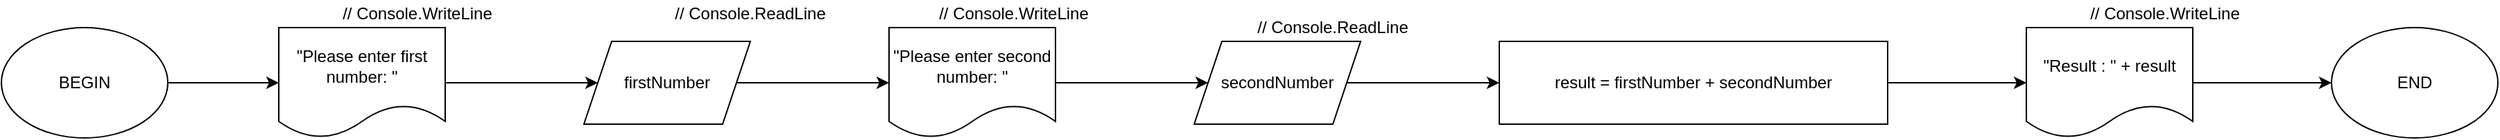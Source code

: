 <mxfile version="22.1.17" type="device" pages="4">
  <diagram name="Sum Of Two Numbers" id="CQ1czSJvmHgrVi8OcBaz">
    <mxGraphModel dx="1016" dy="696" grid="1" gridSize="10" guides="1" tooltips="1" connect="1" arrows="1" fold="1" page="1" pageScale="1" pageWidth="850" pageHeight="1100" math="0" shadow="0">
      <root>
        <mxCell id="0" />
        <mxCell id="1" parent="0" />
        <mxCell id="62KmI2AajL6KcDnT_YeH-10" style="edgeStyle=orthogonalEdgeStyle;rounded=0;orthogonalLoop=1;jettySize=auto;html=1;exitX=1;exitY=0.5;exitDx=0;exitDy=0;entryX=0;entryY=0.5;entryDx=0;entryDy=0;" edge="1" parent="1" source="62KmI2AajL6KcDnT_YeH-1" target="62KmI2AajL6KcDnT_YeH-3">
          <mxGeometry relative="1" as="geometry" />
        </mxCell>
        <mxCell id="62KmI2AajL6KcDnT_YeH-1" value="BEGIN" style="ellipse;whiteSpace=wrap;html=1;" vertex="1" parent="1">
          <mxGeometry x="80" y="60" width="120" height="80" as="geometry" />
        </mxCell>
        <mxCell id="62KmI2AajL6KcDnT_YeH-11" style="edgeStyle=orthogonalEdgeStyle;rounded=0;orthogonalLoop=1;jettySize=auto;html=1;exitX=1;exitY=0.5;exitDx=0;exitDy=0;entryX=0;entryY=0.5;entryDx=0;entryDy=0;" edge="1" parent="1" source="62KmI2AajL6KcDnT_YeH-3" target="62KmI2AajL6KcDnT_YeH-4">
          <mxGeometry relative="1" as="geometry" />
        </mxCell>
        <mxCell id="62KmI2AajL6KcDnT_YeH-3" value="&quot;Please enter first number: &quot;" style="shape=document;whiteSpace=wrap;html=1;boundedLbl=1;" vertex="1" parent="1">
          <mxGeometry x="280" y="60" width="120" height="80" as="geometry" />
        </mxCell>
        <mxCell id="62KmI2AajL6KcDnT_YeH-12" style="edgeStyle=orthogonalEdgeStyle;rounded=0;orthogonalLoop=1;jettySize=auto;html=1;exitX=1;exitY=0.5;exitDx=0;exitDy=0;entryX=0;entryY=0.5;entryDx=0;entryDy=0;" edge="1" parent="1" source="62KmI2AajL6KcDnT_YeH-4" target="62KmI2AajL6KcDnT_YeH-5">
          <mxGeometry relative="1" as="geometry" />
        </mxCell>
        <mxCell id="62KmI2AajL6KcDnT_YeH-4" value="firstNumber" style="shape=parallelogram;perimeter=parallelogramPerimeter;whiteSpace=wrap;html=1;fixedSize=1;" vertex="1" parent="1">
          <mxGeometry x="500" y="70" width="120" height="60" as="geometry" />
        </mxCell>
        <mxCell id="62KmI2AajL6KcDnT_YeH-13" style="edgeStyle=orthogonalEdgeStyle;rounded=0;orthogonalLoop=1;jettySize=auto;html=1;exitX=1;exitY=0.5;exitDx=0;exitDy=0;entryX=0;entryY=0.5;entryDx=0;entryDy=0;" edge="1" parent="1" source="62KmI2AajL6KcDnT_YeH-5" target="62KmI2AajL6KcDnT_YeH-6">
          <mxGeometry relative="1" as="geometry" />
        </mxCell>
        <mxCell id="62KmI2AajL6KcDnT_YeH-5" value="&quot;Please enter second number: &quot;" style="shape=document;whiteSpace=wrap;html=1;boundedLbl=1;" vertex="1" parent="1">
          <mxGeometry x="720" y="60" width="120" height="80" as="geometry" />
        </mxCell>
        <mxCell id="62KmI2AajL6KcDnT_YeH-14" style="edgeStyle=orthogonalEdgeStyle;rounded=0;orthogonalLoop=1;jettySize=auto;html=1;exitX=1;exitY=0.5;exitDx=0;exitDy=0;entryX=0;entryY=0.5;entryDx=0;entryDy=0;" edge="1" parent="1" source="62KmI2AajL6KcDnT_YeH-6" target="62KmI2AajL6KcDnT_YeH-7">
          <mxGeometry relative="1" as="geometry" />
        </mxCell>
        <mxCell id="62KmI2AajL6KcDnT_YeH-6" value="secondNumber" style="shape=parallelogram;perimeter=parallelogramPerimeter;whiteSpace=wrap;html=1;fixedSize=1;" vertex="1" parent="1">
          <mxGeometry x="940" y="70" width="120" height="60" as="geometry" />
        </mxCell>
        <mxCell id="62KmI2AajL6KcDnT_YeH-15" style="edgeStyle=orthogonalEdgeStyle;rounded=0;orthogonalLoop=1;jettySize=auto;html=1;exitX=1;exitY=0.5;exitDx=0;exitDy=0;entryX=0;entryY=0.5;entryDx=0;entryDy=0;" edge="1" parent="1" source="62KmI2AajL6KcDnT_YeH-7" target="62KmI2AajL6KcDnT_YeH-8">
          <mxGeometry relative="1" as="geometry" />
        </mxCell>
        <mxCell id="62KmI2AajL6KcDnT_YeH-7" value="result = firstNumber + secondNumber" style="rounded=0;whiteSpace=wrap;html=1;" vertex="1" parent="1">
          <mxGeometry x="1160" y="70" width="280" height="60" as="geometry" />
        </mxCell>
        <mxCell id="62KmI2AajL6KcDnT_YeH-16" style="edgeStyle=orthogonalEdgeStyle;rounded=0;orthogonalLoop=1;jettySize=auto;html=1;exitX=1;exitY=0.5;exitDx=0;exitDy=0;entryX=0;entryY=0.5;entryDx=0;entryDy=0;" edge="1" parent="1" source="62KmI2AajL6KcDnT_YeH-8" target="62KmI2AajL6KcDnT_YeH-9">
          <mxGeometry relative="1" as="geometry" />
        </mxCell>
        <mxCell id="62KmI2AajL6KcDnT_YeH-8" value="&quot;Result : &quot; + result" style="shape=document;whiteSpace=wrap;html=1;boundedLbl=1;" vertex="1" parent="1">
          <mxGeometry x="1540" y="60" width="120" height="80" as="geometry" />
        </mxCell>
        <mxCell id="62KmI2AajL6KcDnT_YeH-9" value="END" style="ellipse;whiteSpace=wrap;html=1;" vertex="1" parent="1">
          <mxGeometry x="1760" y="60" width="120" height="80" as="geometry" />
        </mxCell>
        <mxCell id="62KmI2AajL6KcDnT_YeH-17" value="// Console.WriteLine" style="text;html=1;strokeColor=none;fillColor=none;align=center;verticalAlign=middle;whiteSpace=wrap;rounded=0;" vertex="1" parent="1">
          <mxGeometry x="290" y="40" width="180" height="20" as="geometry" />
        </mxCell>
        <mxCell id="62KmI2AajL6KcDnT_YeH-18" value="// Console.ReadLine" style="text;html=1;strokeColor=none;fillColor=none;align=center;verticalAlign=middle;whiteSpace=wrap;rounded=0;" vertex="1" parent="1">
          <mxGeometry x="530" y="40" width="180" height="20" as="geometry" />
        </mxCell>
        <mxCell id="62KmI2AajL6KcDnT_YeH-19" value="// Console.WriteLine" style="text;html=1;strokeColor=none;fillColor=none;align=center;verticalAlign=middle;whiteSpace=wrap;rounded=0;" vertex="1" parent="1">
          <mxGeometry x="720" y="40" width="180" height="20" as="geometry" />
        </mxCell>
        <mxCell id="62KmI2AajL6KcDnT_YeH-20" value="// Console.ReadLine" style="text;html=1;strokeColor=none;fillColor=none;align=center;verticalAlign=middle;whiteSpace=wrap;rounded=0;" vertex="1" parent="1">
          <mxGeometry x="950" y="50" width="180" height="20" as="geometry" />
        </mxCell>
        <mxCell id="62KmI2AajL6KcDnT_YeH-21" value="// Console.WriteLine" style="text;html=1;strokeColor=none;fillColor=none;align=center;verticalAlign=middle;whiteSpace=wrap;rounded=0;" vertex="1" parent="1">
          <mxGeometry x="1550" y="40" width="180" height="20" as="geometry" />
        </mxCell>
      </root>
    </mxGraphModel>
  </diagram>
  <diagram id="vWQri59yZeszpg12-rry" name="Odd/Even Check">
    <mxGraphModel dx="1016" dy="696" grid="1" gridSize="10" guides="1" tooltips="1" connect="1" arrows="1" fold="1" page="1" pageScale="1" pageWidth="850" pageHeight="1100" math="0" shadow="0">
      <root>
        <mxCell id="0" />
        <mxCell id="1" parent="0" />
        <mxCell id="lAE0kuBpovE9fxRlsAi_-1" value="BEGIN" style="ellipse;whiteSpace=wrap;html=1;" vertex="1" parent="1">
          <mxGeometry x="90" y="93" width="120" height="80" as="geometry" />
        </mxCell>
        <mxCell id="lAE0kuBpovE9fxRlsAi_-11" style="edgeStyle=orthogonalEdgeStyle;rounded=0;orthogonalLoop=1;jettySize=auto;html=1;exitX=1;exitY=0.5;exitDx=0;exitDy=0;entryX=0;entryY=0.5;entryDx=0;entryDy=0;" edge="1" parent="1" source="lAE0kuBpovE9fxRlsAi_-2" target="lAE0kuBpovE9fxRlsAi_-3">
          <mxGeometry relative="1" as="geometry" />
        </mxCell>
        <mxCell id="lAE0kuBpovE9fxRlsAi_-2" value="&quot;Please enter a number: &quot;" style="shape=document;whiteSpace=wrap;html=1;boundedLbl=1;" vertex="1" parent="1">
          <mxGeometry x="305" y="100" width="120" height="80" as="geometry" />
        </mxCell>
        <mxCell id="lAE0kuBpovE9fxRlsAi_-12" style="edgeStyle=orthogonalEdgeStyle;rounded=0;orthogonalLoop=1;jettySize=auto;html=1;exitX=1;exitY=0.5;exitDx=0;exitDy=0;entryX=0;entryY=0.5;entryDx=0;entryDy=0;" edge="1" parent="1" source="lAE0kuBpovE9fxRlsAi_-3" target="lAE0kuBpovE9fxRlsAi_-4">
          <mxGeometry relative="1" as="geometry" />
        </mxCell>
        <mxCell id="lAE0kuBpovE9fxRlsAi_-3" value="number" style="shape=parallelogram;perimeter=parallelogramPerimeter;whiteSpace=wrap;html=1;fixedSize=1;" vertex="1" parent="1">
          <mxGeometry x="530" y="110" width="120" height="60" as="geometry" />
        </mxCell>
        <mxCell id="lAE0kuBpovE9fxRlsAi_-6" value="YES" style="edgeStyle=orthogonalEdgeStyle;rounded=0;orthogonalLoop=1;jettySize=auto;html=1;exitX=1;exitY=0.5;exitDx=0;exitDy=0;" edge="1" parent="1" source="lAE0kuBpovE9fxRlsAi_-4" target="lAE0kuBpovE9fxRlsAi_-5">
          <mxGeometry relative="1" as="geometry" />
        </mxCell>
        <mxCell id="lAE0kuBpovE9fxRlsAi_-8" value="NO" style="edgeStyle=orthogonalEdgeStyle;rounded=0;orthogonalLoop=1;jettySize=auto;html=1;exitX=0.5;exitY=1;exitDx=0;exitDy=0;entryX=0.5;entryY=0;entryDx=0;entryDy=0;" edge="1" parent="1" source="lAE0kuBpovE9fxRlsAi_-4" target="lAE0kuBpovE9fxRlsAi_-7">
          <mxGeometry relative="1" as="geometry" />
        </mxCell>
        <mxCell id="lAE0kuBpovE9fxRlsAi_-4" value="number % 2 == 0" style="rhombus;whiteSpace=wrap;html=1;" vertex="1" parent="1">
          <mxGeometry x="780" y="80" width="180" height="120" as="geometry" />
        </mxCell>
        <mxCell id="lAE0kuBpovE9fxRlsAi_-13" style="edgeStyle=orthogonalEdgeStyle;rounded=0;orthogonalLoop=1;jettySize=auto;html=1;exitX=1;exitY=0.5;exitDx=0;exitDy=0;entryX=0.5;entryY=0;entryDx=0;entryDy=0;" edge="1" parent="1" source="lAE0kuBpovE9fxRlsAi_-5" target="lAE0kuBpovE9fxRlsAi_-9">
          <mxGeometry relative="1" as="geometry" />
        </mxCell>
        <mxCell id="lAE0kuBpovE9fxRlsAi_-5" value="&quot;The number is even.&quot;" style="shape=document;whiteSpace=wrap;html=1;boundedLbl=1;" vertex="1" parent="1">
          <mxGeometry x="1070" y="100" width="160" height="80" as="geometry" />
        </mxCell>
        <mxCell id="lAE0kuBpovE9fxRlsAi_-14" style="edgeStyle=orthogonalEdgeStyle;rounded=0;orthogonalLoop=1;jettySize=auto;html=1;exitX=1;exitY=0.5;exitDx=0;exitDy=0;entryX=0;entryY=0.5;entryDx=0;entryDy=0;" edge="1" parent="1" source="lAE0kuBpovE9fxRlsAi_-7" target="lAE0kuBpovE9fxRlsAi_-9">
          <mxGeometry relative="1" as="geometry" />
        </mxCell>
        <mxCell id="lAE0kuBpovE9fxRlsAi_-7" value="&quot;The number is odd.&quot;" style="shape=document;whiteSpace=wrap;html=1;boundedLbl=1;" vertex="1" parent="1">
          <mxGeometry x="790" y="330" width="160" height="80" as="geometry" />
        </mxCell>
        <mxCell id="lAE0kuBpovE9fxRlsAi_-9" value="END" style="ellipse;whiteSpace=wrap;html=1;" vertex="1" parent="1">
          <mxGeometry x="1340" y="330" width="120" height="80" as="geometry" />
        </mxCell>
        <mxCell id="lAE0kuBpovE9fxRlsAi_-10" style="edgeStyle=orthogonalEdgeStyle;rounded=0;orthogonalLoop=1;jettySize=auto;html=1;exitX=1;exitY=0.5;exitDx=0;exitDy=0;entryX=-0.008;entryY=0.413;entryDx=0;entryDy=0;entryPerimeter=0;" edge="1" parent="1" source="lAE0kuBpovE9fxRlsAi_-1" target="lAE0kuBpovE9fxRlsAi_-2">
          <mxGeometry relative="1" as="geometry" />
        </mxCell>
        <mxCell id="lAE0kuBpovE9fxRlsAi_-15" value="// if () ..." style="text;html=1;strokeColor=none;fillColor=none;align=center;verticalAlign=middle;whiteSpace=wrap;rounded=0;" vertex="1" parent="1">
          <mxGeometry x="870" y="30" width="60" height="30" as="geometry" />
        </mxCell>
      </root>
    </mxGraphModel>
  </diagram>
  <diagram id="8R7ro0AvZCnvgy-pkxW5" name="Triangle">
    <mxGraphModel dx="1016" dy="696" grid="1" gridSize="10" guides="1" tooltips="1" connect="1" arrows="1" fold="1" page="1" pageScale="1" pageWidth="850" pageHeight="1100" math="0" shadow="0">
      <root>
        <mxCell id="0" />
        <mxCell id="1" parent="0" />
        <mxCell id="hWw4e46My7WYqPWtwXjY-3" style="edgeStyle=orthogonalEdgeStyle;rounded=0;orthogonalLoop=1;jettySize=auto;html=1;exitX=1;exitY=0.5;exitDx=0;exitDy=0;entryX=0;entryY=0.5;entryDx=0;entryDy=0;" edge="1" parent="1" source="hWw4e46My7WYqPWtwXjY-1" target="hWw4e46My7WYqPWtwXjY-2">
          <mxGeometry relative="1" as="geometry" />
        </mxCell>
        <mxCell id="hWw4e46My7WYqPWtwXjY-1" value="BEGIN" style="ellipse;whiteSpace=wrap;html=1;" vertex="1" parent="1">
          <mxGeometry x="70" y="70" width="120" height="80" as="geometry" />
        </mxCell>
        <mxCell id="hWw4e46My7WYqPWtwXjY-5" style="edgeStyle=orthogonalEdgeStyle;rounded=0;orthogonalLoop=1;jettySize=auto;html=1;exitX=1;exitY=0.5;exitDx=0;exitDy=0;entryX=0;entryY=0.5;entryDx=0;entryDy=0;" edge="1" parent="1" source="hWw4e46My7WYqPWtwXjY-2" target="hWw4e46My7WYqPWtwXjY-4">
          <mxGeometry relative="1" as="geometry" />
        </mxCell>
        <mxCell id="hWw4e46My7WYqPWtwXjY-2" value="&quot;Please enter the length: &quot;" style="shape=document;whiteSpace=wrap;html=1;boundedLbl=1;" vertex="1" parent="1">
          <mxGeometry x="310" y="65" width="180" height="90" as="geometry" />
        </mxCell>
        <mxCell id="hWw4e46My7WYqPWtwXjY-8" style="edgeStyle=orthogonalEdgeStyle;rounded=0;orthogonalLoop=1;jettySize=auto;html=1;exitX=0.5;exitY=1;exitDx=0;exitDy=0;entryX=0.5;entryY=0;entryDx=0;entryDy=0;" edge="1" parent="1" source="hWw4e46My7WYqPWtwXjY-4" target="hWw4e46My7WYqPWtwXjY-6">
          <mxGeometry relative="1" as="geometry" />
        </mxCell>
        <mxCell id="hWw4e46My7WYqPWtwXjY-4" value="length" style="shape=parallelogram;perimeter=parallelogramPerimeter;whiteSpace=wrap;html=1;fixedSize=1;" vertex="1" parent="1">
          <mxGeometry x="630" y="80" width="120" height="60" as="geometry" />
        </mxCell>
        <mxCell id="hWw4e46My7WYqPWtwXjY-9" style="edgeStyle=orthogonalEdgeStyle;rounded=0;orthogonalLoop=1;jettySize=auto;html=1;exitX=0.5;exitY=1;exitDx=0;exitDy=0;entryX=0.5;entryY=0;entryDx=0;entryDy=0;" edge="1" parent="1" source="hWw4e46My7WYqPWtwXjY-6" target="hWw4e46My7WYqPWtwXjY-7">
          <mxGeometry relative="1" as="geometry" />
        </mxCell>
        <mxCell id="hWw4e46My7WYqPWtwXjY-6" value="i = &amp;nbsp;length" style="rounded=0;whiteSpace=wrap;html=1;" vertex="1" parent="1">
          <mxGeometry x="630" y="230" width="120" height="60" as="geometry" />
        </mxCell>
        <mxCell id="hWw4e46My7WYqPWtwXjY-10" value="NO" style="edgeStyle=orthogonalEdgeStyle;rounded=0;orthogonalLoop=1;jettySize=auto;html=1;exitX=1;exitY=0.5;exitDx=0;exitDy=0;entryX=0.5;entryY=1;entryDx=0;entryDy=0;" edge="1" parent="1" source="hWw4e46My7WYqPWtwXjY-7" target="hWw4e46My7WYqPWtwXjY-11">
          <mxGeometry relative="1" as="geometry">
            <mxPoint x="850" y="230" as="targetPoint" />
          </mxGeometry>
        </mxCell>
        <mxCell id="hWw4e46My7WYqPWtwXjY-13" value="YES" style="edgeStyle=orthogonalEdgeStyle;rounded=0;orthogonalLoop=1;jettySize=auto;html=1;exitX=0.5;exitY=1;exitDx=0;exitDy=0;entryX=0.5;entryY=0;entryDx=0;entryDy=0;" edge="1" parent="1" source="hWw4e46My7WYqPWtwXjY-7" target="hWw4e46My7WYqPWtwXjY-12">
          <mxGeometry relative="1" as="geometry" />
        </mxCell>
        <mxCell id="hWw4e46My7WYqPWtwXjY-7" value="i &amp;gt; 0" style="rhombus;whiteSpace=wrap;html=1;" vertex="1" parent="1">
          <mxGeometry x="650" y="330" width="80" height="80" as="geometry" />
        </mxCell>
        <mxCell id="hWw4e46My7WYqPWtwXjY-11" value="END" style="ellipse;whiteSpace=wrap;html=1;" vertex="1" parent="1">
          <mxGeometry x="830" y="80" width="120" height="80" as="geometry" />
        </mxCell>
        <mxCell id="hWw4e46My7WYqPWtwXjY-15" style="edgeStyle=orthogonalEdgeStyle;rounded=0;orthogonalLoop=1;jettySize=auto;html=1;exitX=0.5;exitY=1;exitDx=0;exitDy=0;entryX=0.5;entryY=0;entryDx=0;entryDy=0;" edge="1" parent="1" source="hWw4e46My7WYqPWtwXjY-12" target="hWw4e46My7WYqPWtwXjY-14">
          <mxGeometry relative="1" as="geometry" />
        </mxCell>
        <mxCell id="hWw4e46My7WYqPWtwXjY-12" value="j = 0" style="rounded=0;whiteSpace=wrap;html=1;" vertex="1" parent="1">
          <mxGeometry x="630" y="480" width="120" height="60" as="geometry" />
        </mxCell>
        <mxCell id="hWw4e46My7WYqPWtwXjY-17" value="YES" style="edgeStyle=orthogonalEdgeStyle;rounded=0;orthogonalLoop=1;jettySize=auto;html=1;exitX=0.5;exitY=1;exitDx=0;exitDy=0;entryX=0.5;entryY=0;entryDx=0;entryDy=0;" edge="1" parent="1" source="hWw4e46My7WYqPWtwXjY-14" target="hWw4e46My7WYqPWtwXjY-16">
          <mxGeometry relative="1" as="geometry" />
        </mxCell>
        <mxCell id="hWw4e46My7WYqPWtwXjY-26" value="NO" style="edgeStyle=orthogonalEdgeStyle;rounded=0;orthogonalLoop=1;jettySize=auto;html=1;exitX=0;exitY=0.5;exitDx=0;exitDy=0;entryX=1;entryY=0.5;entryDx=0;entryDy=0;" edge="1" parent="1" source="hWw4e46My7WYqPWtwXjY-14" target="hWw4e46My7WYqPWtwXjY-25">
          <mxGeometry relative="1" as="geometry">
            <Array as="points">
              <mxPoint x="620" y="670" />
              <mxPoint x="620" y="670" />
            </Array>
          </mxGeometry>
        </mxCell>
        <mxCell id="hWw4e46My7WYqPWtwXjY-14" value="j &amp;lt; i" style="rhombus;whiteSpace=wrap;html=1;" vertex="1" parent="1">
          <mxGeometry x="650" y="630" width="80" height="80" as="geometry" />
        </mxCell>
        <mxCell id="hWw4e46My7WYqPWtwXjY-21" style="edgeStyle=orthogonalEdgeStyle;rounded=0;orthogonalLoop=1;jettySize=auto;html=1;exitX=1;exitY=0.5;exitDx=0;exitDy=0;entryX=0;entryY=0.5;entryDx=0;entryDy=0;" edge="1" parent="1" source="hWw4e46My7WYqPWtwXjY-16" target="hWw4e46My7WYqPWtwXjY-18">
          <mxGeometry relative="1" as="geometry" />
        </mxCell>
        <mxCell id="hWw4e46My7WYqPWtwXjY-16" value="&quot;*&quot;" style="shape=document;whiteSpace=wrap;html=1;boundedLbl=1;" vertex="1" parent="1">
          <mxGeometry x="630" y="780" width="120" height="80" as="geometry" />
        </mxCell>
        <mxCell id="hWw4e46My7WYqPWtwXjY-20" style="edgeStyle=orthogonalEdgeStyle;rounded=0;orthogonalLoop=1;jettySize=auto;html=1;exitX=0.5;exitY=0;exitDx=0;exitDy=0;entryX=1;entryY=0.5;entryDx=0;entryDy=0;" edge="1" parent="1" source="hWw4e46My7WYqPWtwXjY-18" target="hWw4e46My7WYqPWtwXjY-14">
          <mxGeometry relative="1" as="geometry" />
        </mxCell>
        <mxCell id="hWw4e46My7WYqPWtwXjY-18" value="j = j + 1" style="rounded=0;whiteSpace=wrap;html=1;" vertex="1" parent="1">
          <mxGeometry x="880" y="790" width="120" height="60" as="geometry" />
        </mxCell>
        <mxCell id="hWw4e46My7WYqPWtwXjY-24" style="edgeStyle=orthogonalEdgeStyle;rounded=0;orthogonalLoop=1;jettySize=auto;html=1;exitX=0.5;exitY=0;exitDx=0;exitDy=0;entryX=0;entryY=0.5;entryDx=0;entryDy=0;" edge="1" parent="1" source="hWw4e46My7WYqPWtwXjY-22" target="hWw4e46My7WYqPWtwXjY-7">
          <mxGeometry relative="1" as="geometry" />
        </mxCell>
        <mxCell id="hWw4e46My7WYqPWtwXjY-22" value="i = i - 1" style="rounded=0;whiteSpace=wrap;html=1;" vertex="1" parent="1">
          <mxGeometry x="220" y="640" width="120" height="60" as="geometry" />
        </mxCell>
        <mxCell id="hWw4e46My7WYqPWtwXjY-27" style="edgeStyle=orthogonalEdgeStyle;rounded=0;orthogonalLoop=1;jettySize=auto;html=1;exitX=0;exitY=0.5;exitDx=0;exitDy=0;entryX=1;entryY=0.5;entryDx=0;entryDy=0;" edge="1" parent="1" source="hWw4e46My7WYqPWtwXjY-25" target="hWw4e46My7WYqPWtwXjY-22">
          <mxGeometry relative="1" as="geometry" />
        </mxCell>
        <mxCell id="hWw4e46My7WYqPWtwXjY-25" value="&amp;lt;ENTER&amp;gt;" style="shape=document;whiteSpace=wrap;html=1;boundedLbl=1;" vertex="1" parent="1">
          <mxGeometry x="425" y="630" width="120" height="80" as="geometry" />
        </mxCell>
      </root>
    </mxGraphModel>
  </diagram>
  <diagram id="8WWVzil4kVSBmcy_Nsur" name="Rectangle">
    <mxGraphModel dx="782" dy="535" grid="1" gridSize="10" guides="1" tooltips="1" connect="1" arrows="1" fold="1" page="1" pageScale="1" pageWidth="850" pageHeight="1100" math="0" shadow="0">
      <root>
        <mxCell id="0" />
        <mxCell id="1" parent="0" />
        <mxCell id="E7fMpskd_EGFrEy_9-nK-3" style="edgeStyle=orthogonalEdgeStyle;rounded=0;orthogonalLoop=1;jettySize=auto;html=1;exitX=1;exitY=0.5;exitDx=0;exitDy=0;entryX=0;entryY=0.5;entryDx=0;entryDy=0;" edge="1" parent="1" source="E7fMpskd_EGFrEy_9-nK-1" target="E7fMpskd_EGFrEy_9-nK-2">
          <mxGeometry relative="1" as="geometry" />
        </mxCell>
        <mxCell id="E7fMpskd_EGFrEy_9-nK-1" value="BEGIN" style="ellipse;whiteSpace=wrap;html=1;" vertex="1" parent="1">
          <mxGeometry x="30" y="40" width="120" height="80" as="geometry" />
        </mxCell>
        <mxCell id="E7fMpskd_EGFrEy_9-nK-5" style="edgeStyle=orthogonalEdgeStyle;rounded=0;orthogonalLoop=1;jettySize=auto;html=1;exitX=1;exitY=0.5;exitDx=0;exitDy=0;entryX=0;entryY=0.5;entryDx=0;entryDy=0;" edge="1" parent="1" source="E7fMpskd_EGFrEy_9-nK-2" target="E7fMpskd_EGFrEy_9-nK-4">
          <mxGeometry relative="1" as="geometry" />
        </mxCell>
        <mxCell id="E7fMpskd_EGFrEy_9-nK-2" value="&quot;Please enter a length: &quot;" style="shape=document;whiteSpace=wrap;html=1;boundedLbl=1;" vertex="1" parent="1">
          <mxGeometry x="225" y="40" width="200" height="80" as="geometry" />
        </mxCell>
        <mxCell id="E7fMpskd_EGFrEy_9-nK-7" style="edgeStyle=orthogonalEdgeStyle;rounded=0;orthogonalLoop=1;jettySize=auto;html=1;exitX=1;exitY=0.5;exitDx=0;exitDy=0;entryX=0;entryY=0.5;entryDx=0;entryDy=0;" edge="1" parent="1" source="E7fMpskd_EGFrEy_9-nK-4" target="E7fMpskd_EGFrEy_9-nK-6">
          <mxGeometry relative="1" as="geometry" />
        </mxCell>
        <mxCell id="E7fMpskd_EGFrEy_9-nK-4" value="length" style="shape=parallelogram;perimeter=parallelogramPerimeter;whiteSpace=wrap;html=1;fixedSize=1;" vertex="1" parent="1">
          <mxGeometry x="500" y="50" width="120" height="60" as="geometry" />
        </mxCell>
        <mxCell id="E7fMpskd_EGFrEy_9-nK-9" style="edgeStyle=orthogonalEdgeStyle;rounded=0;orthogonalLoop=1;jettySize=auto;html=1;exitX=1;exitY=0.5;exitDx=0;exitDy=0;entryX=0;entryY=0.5;entryDx=0;entryDy=0;" edge="1" parent="1" source="E7fMpskd_EGFrEy_9-nK-6" target="E7fMpskd_EGFrEy_9-nK-8">
          <mxGeometry relative="1" as="geometry" />
        </mxCell>
        <mxCell id="E7fMpskd_EGFrEy_9-nK-6" value="i = length + 2&lt;br&gt;r = 0" style="rounded=0;whiteSpace=wrap;html=1;" vertex="1" parent="1">
          <mxGeometry x="710" y="50" width="120" height="60" as="geometry" />
        </mxCell>
        <mxCell id="E7fMpskd_EGFrEy_9-nK-10" value="YES" style="edgeStyle=orthogonalEdgeStyle;rounded=0;orthogonalLoop=1;jettySize=auto;html=1;exitX=0.5;exitY=1;exitDx=0;exitDy=0;entryX=0.5;entryY=0;entryDx=0;entryDy=0;" edge="1" parent="1" source="E7fMpskd_EGFrEy_9-nK-8" target="E7fMpskd_EGFrEy_9-nK-13">
          <mxGeometry relative="1" as="geometry">
            <mxPoint x="1010" y="260" as="targetPoint" />
          </mxGeometry>
        </mxCell>
        <mxCell id="E7fMpskd_EGFrEy_9-nK-11" value="NO" style="edgeStyle=orthogonalEdgeStyle;rounded=0;orthogonalLoop=1;jettySize=auto;html=1;exitX=1;exitY=0.5;exitDx=0;exitDy=0;entryX=0;entryY=0.5;entryDx=0;entryDy=0;" edge="1" parent="1" source="E7fMpskd_EGFrEy_9-nK-8" target="E7fMpskd_EGFrEy_9-nK-12">
          <mxGeometry relative="1" as="geometry">
            <mxPoint x="1220" y="80" as="targetPoint" />
          </mxGeometry>
        </mxCell>
        <mxCell id="E7fMpskd_EGFrEy_9-nK-8" value="r &amp;lt; i" style="rhombus;whiteSpace=wrap;html=1;" vertex="1" parent="1">
          <mxGeometry x="970" y="40" width="80" height="80" as="geometry" />
        </mxCell>
        <mxCell id="E7fMpskd_EGFrEy_9-nK-12" value="END" style="ellipse;whiteSpace=wrap;html=1;" vertex="1" parent="1">
          <mxGeometry x="1215" y="40" width="120" height="80" as="geometry" />
        </mxCell>
        <mxCell id="E7fMpskd_EGFrEy_9-nK-53" style="edgeStyle=orthogonalEdgeStyle;rounded=0;orthogonalLoop=1;jettySize=auto;html=1;exitX=0.5;exitY=1;exitDx=0;exitDy=0;entryX=0.5;entryY=0;entryDx=0;entryDy=0;" edge="1" parent="1" source="E7fMpskd_EGFrEy_9-nK-13" target="E7fMpskd_EGFrEy_9-nK-52">
          <mxGeometry relative="1" as="geometry" />
        </mxCell>
        <mxCell id="E7fMpskd_EGFrEy_9-nK-13" value="c = 0" style="rounded=0;whiteSpace=wrap;html=1;" vertex="1" parent="1">
          <mxGeometry x="950" y="170" width="120" height="60" as="geometry" />
        </mxCell>
        <mxCell id="E7fMpskd_EGFrEy_9-nK-19" value="NO" style="edgeStyle=orthogonalEdgeStyle;rounded=0;orthogonalLoop=1;jettySize=auto;html=1;exitX=0.5;exitY=1;exitDx=0;exitDy=0;entryX=0.5;entryY=0;entryDx=0;entryDy=0;" edge="1" parent="1" source="E7fMpskd_EGFrEy_9-nK-14" target="E7fMpskd_EGFrEy_9-nK-16">
          <mxGeometry relative="1" as="geometry" />
        </mxCell>
        <mxCell id="E7fMpskd_EGFrEy_9-nK-29" value="YES" style="edgeStyle=orthogonalEdgeStyle;rounded=0;orthogonalLoop=1;jettySize=auto;html=1;exitX=0;exitY=0.5;exitDx=0;exitDy=0;entryX=1;entryY=0.5;entryDx=0;entryDy=0;" edge="1" parent="1" source="E7fMpskd_EGFrEy_9-nK-14" target="E7fMpskd_EGFrEy_9-nK-28">
          <mxGeometry relative="1" as="geometry" />
        </mxCell>
        <mxCell id="E7fMpskd_EGFrEy_9-nK-14" value="r == 0 &amp;amp;&amp;amp; c == 0" style="rhombus;whiteSpace=wrap;html=1;" vertex="1" parent="1">
          <mxGeometry x="930" y="420" width="160" height="80" as="geometry" />
        </mxCell>
        <mxCell id="E7fMpskd_EGFrEy_9-nK-18" value="&lt;span style=&quot;caret-color: rgb(0, 0, 0); color: rgb(0, 0, 0); font-family: Helvetica; font-size: 11px; font-style: normal; font-variant-caps: normal; font-weight: 400; letter-spacing: normal; text-align: center; text-indent: 0px; text-transform: none; word-spacing: 0px; -webkit-text-stroke-width: 0px; background-color: rgb(255, 255, 255); text-decoration: none; float: none; display: inline !important;&quot;&gt;NO&lt;/span&gt;" style="edgeStyle=orthogonalEdgeStyle;rounded=0;orthogonalLoop=1;jettySize=auto;html=1;exitX=0.5;exitY=1;exitDx=0;exitDy=0;entryX=0.5;entryY=0;entryDx=0;entryDy=0;" edge="1" parent="1" source="E7fMpskd_EGFrEy_9-nK-16" target="E7fMpskd_EGFrEy_9-nK-17">
          <mxGeometry relative="1" as="geometry" />
        </mxCell>
        <mxCell id="E7fMpskd_EGFrEy_9-nK-16" value="r == 0 &amp;amp;&amp;amp; c == i - 1" style="rhombus;whiteSpace=wrap;html=1;" vertex="1" parent="1">
          <mxGeometry x="930" y="560" width="160" height="80" as="geometry" />
        </mxCell>
        <mxCell id="E7fMpskd_EGFrEy_9-nK-23" value="&lt;span style=&quot;caret-color: rgb(0, 0, 0); color: rgb(0, 0, 0); font-family: Helvetica; font-size: 11px; font-style: normal; font-variant-caps: normal; font-weight: 400; letter-spacing: normal; text-align: center; text-indent: 0px; text-transform: none; word-spacing: 0px; -webkit-text-stroke-width: 0px; background-color: rgb(255, 255, 255); text-decoration: none; float: none; display: inline !important;&quot;&gt;NO&lt;/span&gt;" style="edgeStyle=orthogonalEdgeStyle;rounded=0;orthogonalLoop=1;jettySize=auto;html=1;exitX=0.5;exitY=1;exitDx=0;exitDy=0;entryX=0.5;entryY=0;entryDx=0;entryDy=0;" edge="1" parent="1" source="E7fMpskd_EGFrEy_9-nK-17" target="E7fMpskd_EGFrEy_9-nK-21">
          <mxGeometry relative="1" as="geometry" />
        </mxCell>
        <mxCell id="E7fMpskd_EGFrEy_9-nK-17" value="r == i - 1 &amp;amp;&amp;amp; c == 0" style="rhombus;whiteSpace=wrap;html=1;" vertex="1" parent="1">
          <mxGeometry x="930" y="700" width="160" height="80" as="geometry" />
        </mxCell>
        <mxCell id="E7fMpskd_EGFrEy_9-nK-20" value="&lt;span style=&quot;caret-color: rgb(0, 0, 0); color: rgb(0, 0, 0); font-family: Helvetica; font-size: 11px; font-style: normal; font-variant-caps: normal; font-weight: 400; letter-spacing: normal; text-align: center; text-indent: 0px; text-transform: none; word-spacing: 0px; -webkit-text-stroke-width: 0px; background-color: rgb(255, 255, 255); text-decoration: none; float: none; display: inline !important;&quot;&gt;NO&lt;/span&gt;" style="edgeStyle=orthogonalEdgeStyle;rounded=0;orthogonalLoop=1;jettySize=auto;html=1;exitX=0.5;exitY=1;exitDx=0;exitDy=0;entryX=0.5;entryY=0;entryDx=0;entryDy=0;" edge="1" parent="1" source="E7fMpskd_EGFrEy_9-nK-21" target="E7fMpskd_EGFrEy_9-nK-22">
          <mxGeometry relative="1" as="geometry" />
        </mxCell>
        <mxCell id="E7fMpskd_EGFrEy_9-nK-21" value="r == i - 1 &amp;amp;&amp;amp; c == i - 1" style="rhombus;whiteSpace=wrap;html=1;" vertex="1" parent="1">
          <mxGeometry x="930" y="840" width="160" height="80" as="geometry" />
        </mxCell>
        <mxCell id="E7fMpskd_EGFrEy_9-nK-27" value="&lt;span style=&quot;caret-color: rgb(0, 0, 0); color: rgb(0, 0, 0); font-family: Helvetica; font-size: 11px; font-style: normal; font-variant-caps: normal; font-weight: 400; letter-spacing: normal; text-align: center; text-indent: 0px; text-transform: none; word-spacing: 0px; -webkit-text-stroke-width: 0px; background-color: rgb(255, 255, 255); text-decoration: none; float: none; display: inline !important;&quot;&gt;NO&lt;/span&gt;" style="edgeStyle=orthogonalEdgeStyle;rounded=0;orthogonalLoop=1;jettySize=auto;html=1;exitX=0.5;exitY=1;exitDx=0;exitDy=0;entryX=0.5;entryY=0;entryDx=0;entryDy=0;" edge="1" parent="1" source="E7fMpskd_EGFrEy_9-nK-22" target="E7fMpskd_EGFrEy_9-nK-25">
          <mxGeometry relative="1" as="geometry" />
        </mxCell>
        <mxCell id="E7fMpskd_EGFrEy_9-nK-38" value="YES" style="edgeStyle=orthogonalEdgeStyle;rounded=0;orthogonalLoop=1;jettySize=auto;html=1;exitX=0;exitY=0.5;exitDx=0;exitDy=0;entryX=1;entryY=0.5;entryDx=0;entryDy=0;" edge="1" parent="1" source="E7fMpskd_EGFrEy_9-nK-22" target="E7fMpskd_EGFrEy_9-nK-37">
          <mxGeometry relative="1" as="geometry" />
        </mxCell>
        <mxCell id="E7fMpskd_EGFrEy_9-nK-22" value="r != 0 &amp;amp;&amp;amp; r != i - 1 &amp;amp;&amp;amp; c != 0 &amp;amp;&amp;amp; c != i - 1" style="rhombus;whiteSpace=wrap;html=1;" vertex="1" parent="1">
          <mxGeometry x="850" y="980" width="320" height="80" as="geometry" />
        </mxCell>
        <mxCell id="E7fMpskd_EGFrEy_9-nK-24" value="&lt;span style=&quot;caret-color: rgb(0, 0, 0); color: rgb(0, 0, 0); font-family: Helvetica; font-size: 11px; font-style: normal; font-variant-caps: normal; font-weight: 400; letter-spacing: normal; text-align: center; text-indent: 0px; text-transform: none; word-spacing: 0px; -webkit-text-stroke-width: 0px; background-color: rgb(255, 255, 255); text-decoration: none; float: none; display: inline !important;&quot;&gt;NO&lt;/span&gt;" style="edgeStyle=orthogonalEdgeStyle;rounded=0;orthogonalLoop=1;jettySize=auto;html=1;exitX=0.5;exitY=1;exitDx=0;exitDy=0;entryX=0.5;entryY=0;entryDx=0;entryDy=0;" edge="1" parent="1" source="E7fMpskd_EGFrEy_9-nK-25">
          <mxGeometry relative="1" as="geometry">
            <mxPoint x="1010" y="1260" as="targetPoint" />
          </mxGeometry>
        </mxCell>
        <mxCell id="E7fMpskd_EGFrEy_9-nK-25" value="r == 0 || r == i - 1" style="rhombus;whiteSpace=wrap;html=1;" vertex="1" parent="1">
          <mxGeometry x="930" y="1120" width="160" height="80" as="geometry" />
        </mxCell>
        <mxCell id="E7fMpskd_EGFrEy_9-nK-45" style="edgeStyle=orthogonalEdgeStyle;rounded=0;orthogonalLoop=1;jettySize=auto;html=1;exitX=0;exitY=0.5;exitDx=0;exitDy=0;entryX=0;entryY=0.5;entryDx=0;entryDy=0;" edge="1" parent="1" source="E7fMpskd_EGFrEy_9-nK-28" target="E7fMpskd_EGFrEy_9-nK-43">
          <mxGeometry relative="1" as="geometry" />
        </mxCell>
        <mxCell id="E7fMpskd_EGFrEy_9-nK-28" value="&quot;╔&quot;" style="shape=document;whiteSpace=wrap;html=1;boundedLbl=1;" vertex="1" parent="1">
          <mxGeometry x="670" y="420" width="120" height="80" as="geometry" />
        </mxCell>
        <mxCell id="E7fMpskd_EGFrEy_9-nK-30" value="YES" style="edgeStyle=orthogonalEdgeStyle;rounded=0;orthogonalLoop=1;jettySize=auto;html=1;exitX=0;exitY=0.5;exitDx=0;exitDy=0;entryX=1;entryY=0.5;entryDx=0;entryDy=0;" edge="1" parent="1" target="E7fMpskd_EGFrEy_9-nK-31">
          <mxGeometry relative="1" as="geometry">
            <mxPoint x="930" y="600" as="sourcePoint" />
          </mxGeometry>
        </mxCell>
        <mxCell id="E7fMpskd_EGFrEy_9-nK-46" style="edgeStyle=orthogonalEdgeStyle;rounded=0;orthogonalLoop=1;jettySize=auto;html=1;exitX=0;exitY=0.5;exitDx=0;exitDy=0;entryX=0;entryY=0.5;entryDx=0;entryDy=0;" edge="1" parent="1" source="E7fMpskd_EGFrEy_9-nK-31" target="E7fMpskd_EGFrEy_9-nK-43">
          <mxGeometry relative="1" as="geometry">
            <mxPoint x="600" y="310" as="targetPoint" />
          </mxGeometry>
        </mxCell>
        <mxCell id="E7fMpskd_EGFrEy_9-nK-31" value="&quot;╗&quot;" style="shape=document;whiteSpace=wrap;html=1;boundedLbl=1;" vertex="1" parent="1">
          <mxGeometry x="670" y="560" width="120" height="80" as="geometry" />
        </mxCell>
        <mxCell id="E7fMpskd_EGFrEy_9-nK-32" value="YES" style="edgeStyle=orthogonalEdgeStyle;rounded=0;orthogonalLoop=1;jettySize=auto;html=1;exitX=0;exitY=0.5;exitDx=0;exitDy=0;entryX=1;entryY=0.5;entryDx=0;entryDy=0;" edge="1" parent="1" target="E7fMpskd_EGFrEy_9-nK-33">
          <mxGeometry relative="1" as="geometry">
            <mxPoint x="930" y="740" as="sourcePoint" />
          </mxGeometry>
        </mxCell>
        <mxCell id="E7fMpskd_EGFrEy_9-nK-47" style="edgeStyle=orthogonalEdgeStyle;rounded=0;orthogonalLoop=1;jettySize=auto;html=1;exitX=0;exitY=0.5;exitDx=0;exitDy=0;entryX=0;entryY=0.5;entryDx=0;entryDy=0;" edge="1" parent="1" source="E7fMpskd_EGFrEy_9-nK-33" target="E7fMpskd_EGFrEy_9-nK-43">
          <mxGeometry relative="1" as="geometry">
            <mxPoint x="600" y="310" as="targetPoint" />
          </mxGeometry>
        </mxCell>
        <mxCell id="E7fMpskd_EGFrEy_9-nK-33" value="&quot;╚&quot;" style="shape=document;whiteSpace=wrap;html=1;boundedLbl=1;" vertex="1" parent="1">
          <mxGeometry x="670" y="700" width="120" height="80" as="geometry" />
        </mxCell>
        <mxCell id="E7fMpskd_EGFrEy_9-nK-34" value="YES" style="edgeStyle=orthogonalEdgeStyle;rounded=0;orthogonalLoop=1;jettySize=auto;html=1;exitX=0;exitY=0.5;exitDx=0;exitDy=0;entryX=1;entryY=0.5;entryDx=0;entryDy=0;" edge="1" parent="1" target="E7fMpskd_EGFrEy_9-nK-35">
          <mxGeometry relative="1" as="geometry">
            <mxPoint x="930" y="880" as="sourcePoint" />
          </mxGeometry>
        </mxCell>
        <mxCell id="E7fMpskd_EGFrEy_9-nK-48" style="edgeStyle=orthogonalEdgeStyle;rounded=0;orthogonalLoop=1;jettySize=auto;html=1;exitX=0;exitY=0.5;exitDx=0;exitDy=0;entryX=0;entryY=0.5;entryDx=0;entryDy=0;" edge="1" parent="1" source="E7fMpskd_EGFrEy_9-nK-35" target="E7fMpskd_EGFrEy_9-nK-43">
          <mxGeometry relative="1" as="geometry">
            <mxPoint x="560" y="560" as="targetPoint" />
          </mxGeometry>
        </mxCell>
        <mxCell id="E7fMpskd_EGFrEy_9-nK-35" value="&quot;╝&quot;" style="shape=document;whiteSpace=wrap;html=1;boundedLbl=1;" vertex="1" parent="1">
          <mxGeometry x="670" y="840" width="120" height="80" as="geometry" />
        </mxCell>
        <mxCell id="E7fMpskd_EGFrEy_9-nK-49" style="edgeStyle=orthogonalEdgeStyle;rounded=0;orthogonalLoop=1;jettySize=auto;html=1;exitX=0;exitY=0.5;exitDx=0;exitDy=0;entryX=0;entryY=0.5;entryDx=0;entryDy=0;" edge="1" parent="1" source="E7fMpskd_EGFrEy_9-nK-37" target="E7fMpskd_EGFrEy_9-nK-43">
          <mxGeometry relative="1" as="geometry">
            <mxPoint x="600" y="600" as="targetPoint" />
          </mxGeometry>
        </mxCell>
        <mxCell id="E7fMpskd_EGFrEy_9-nK-37" value="&quot; &quot;" style="shape=document;whiteSpace=wrap;html=1;boundedLbl=1;" vertex="1" parent="1">
          <mxGeometry x="670" y="980" width="120" height="80" as="geometry" />
        </mxCell>
        <mxCell id="E7fMpskd_EGFrEy_9-nK-39" value="YES" style="edgeStyle=orthogonalEdgeStyle;rounded=0;orthogonalLoop=1;jettySize=auto;html=1;exitX=0;exitY=0.5;exitDx=0;exitDy=0;entryX=1;entryY=0.5;entryDx=0;entryDy=0;" edge="1" parent="1" target="E7fMpskd_EGFrEy_9-nK-40">
          <mxGeometry relative="1" as="geometry">
            <mxPoint x="920" y="1160" as="sourcePoint" />
          </mxGeometry>
        </mxCell>
        <mxCell id="E7fMpskd_EGFrEy_9-nK-50" style="edgeStyle=orthogonalEdgeStyle;rounded=0;orthogonalLoop=1;jettySize=auto;html=1;exitX=0;exitY=0.5;exitDx=0;exitDy=0;entryX=0;entryY=0.5;entryDx=0;entryDy=0;" edge="1" parent="1" source="E7fMpskd_EGFrEy_9-nK-40" target="E7fMpskd_EGFrEy_9-nK-43">
          <mxGeometry relative="1" as="geometry">
            <mxPoint x="530" y="590" as="targetPoint" />
          </mxGeometry>
        </mxCell>
        <mxCell id="E7fMpskd_EGFrEy_9-nK-40" value="&quot;═&quot;" style="shape=document;whiteSpace=wrap;html=1;boundedLbl=1;" vertex="1" parent="1">
          <mxGeometry x="670" y="1120" width="120" height="80" as="geometry" />
        </mxCell>
        <mxCell id="E7fMpskd_EGFrEy_9-nK-51" style="edgeStyle=orthogonalEdgeStyle;rounded=0;orthogonalLoop=1;jettySize=auto;html=1;exitX=0;exitY=0.5;exitDx=0;exitDy=0;entryX=0;entryY=0.5;entryDx=0;entryDy=0;" edge="1" parent="1" source="E7fMpskd_EGFrEy_9-nK-42" target="E7fMpskd_EGFrEy_9-nK-43">
          <mxGeometry relative="1" as="geometry">
            <mxPoint x="510" y="330" as="targetPoint" />
          </mxGeometry>
        </mxCell>
        <mxCell id="E7fMpskd_EGFrEy_9-nK-42" value="&quot;║&quot;" style="shape=document;whiteSpace=wrap;html=1;boundedLbl=1;" vertex="1" parent="1">
          <mxGeometry x="950" y="1270" width="120" height="80" as="geometry" />
        </mxCell>
        <mxCell id="E7fMpskd_EGFrEy_9-nK-55" style="edgeStyle=orthogonalEdgeStyle;rounded=0;orthogonalLoop=1;jettySize=auto;html=1;exitX=1;exitY=0.5;exitDx=0;exitDy=0;entryX=0;entryY=0.5;entryDx=0;entryDy=0;" edge="1" parent="1" source="E7fMpskd_EGFrEy_9-nK-43" target="E7fMpskd_EGFrEy_9-nK-52">
          <mxGeometry relative="1" as="geometry" />
        </mxCell>
        <mxCell id="E7fMpskd_EGFrEy_9-nK-43" value="c = c + 1" style="rounded=0;whiteSpace=wrap;html=1;" vertex="1" parent="1">
          <mxGeometry x="670" y="280" width="120" height="60" as="geometry" />
        </mxCell>
        <mxCell id="E7fMpskd_EGFrEy_9-nK-54" value="YES" style="edgeStyle=orthogonalEdgeStyle;rounded=0;orthogonalLoop=1;jettySize=auto;html=1;exitX=0.5;exitY=1;exitDx=0;exitDy=0;entryX=0.5;entryY=0;entryDx=0;entryDy=0;" edge="1" parent="1" source="E7fMpskd_EGFrEy_9-nK-52" target="E7fMpskd_EGFrEy_9-nK-14">
          <mxGeometry relative="1" as="geometry" />
        </mxCell>
        <mxCell id="E7fMpskd_EGFrEy_9-nK-56" value="NO" style="edgeStyle=orthogonalEdgeStyle;rounded=0;orthogonalLoop=1;jettySize=auto;html=1;exitX=1;exitY=0.5;exitDx=0;exitDy=0;entryX=0;entryY=0.5;entryDx=0;entryDy=0;" edge="1" parent="1" source="E7fMpskd_EGFrEy_9-nK-52" target="E7fMpskd_EGFrEy_9-nK-58">
          <mxGeometry relative="1" as="geometry">
            <mxPoint x="1210" y="310" as="targetPoint" />
          </mxGeometry>
        </mxCell>
        <mxCell id="E7fMpskd_EGFrEy_9-nK-52" value="c &amp;lt; i" style="rhombus;whiteSpace=wrap;html=1;" vertex="1" parent="1">
          <mxGeometry x="970" y="270" width="80" height="80" as="geometry" />
        </mxCell>
        <mxCell id="E7fMpskd_EGFrEy_9-nK-60" style="edgeStyle=orthogonalEdgeStyle;rounded=0;orthogonalLoop=1;jettySize=auto;html=1;exitX=0.5;exitY=0;exitDx=0;exitDy=0;entryX=0.5;entryY=0;entryDx=0;entryDy=0;" edge="1" parent="1" source="E7fMpskd_EGFrEy_9-nK-57" target="E7fMpskd_EGFrEy_9-nK-8">
          <mxGeometry relative="1" as="geometry" />
        </mxCell>
        <mxCell id="E7fMpskd_EGFrEy_9-nK-57" value="r = r + 1" style="rounded=0;whiteSpace=wrap;html=1;" vertex="1" parent="1">
          <mxGeometry x="1380" y="280" width="120" height="60" as="geometry" />
        </mxCell>
        <mxCell id="E7fMpskd_EGFrEy_9-nK-59" style="edgeStyle=orthogonalEdgeStyle;rounded=0;orthogonalLoop=1;jettySize=auto;html=1;exitX=1;exitY=0.5;exitDx=0;exitDy=0;entryX=0;entryY=0.5;entryDx=0;entryDy=0;" edge="1" parent="1" source="E7fMpskd_EGFrEy_9-nK-58" target="E7fMpskd_EGFrEy_9-nK-57">
          <mxGeometry relative="1" as="geometry" />
        </mxCell>
        <mxCell id="E7fMpskd_EGFrEy_9-nK-58" value="&amp;lt;ENTER&amp;gt;" style="shape=document;whiteSpace=wrap;html=1;boundedLbl=1;" vertex="1" parent="1">
          <mxGeometry x="1190" y="270" width="120" height="80" as="geometry" />
        </mxCell>
      </root>
    </mxGraphModel>
  </diagram>
</mxfile>
